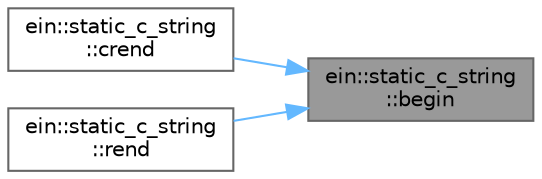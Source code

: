 digraph "ein::static_c_string::begin"
{
 // INTERACTIVE_SVG=YES
 // LATEX_PDF_SIZE
  bgcolor="transparent";
  edge [fontname=Helvetica,fontsize=10,labelfontname=Helvetica,labelfontsize=10];
  node [fontname=Helvetica,fontsize=10,shape=box,height=0.2,width=0.4];
  rankdir="RL";
  Node1 [id="Node000001",label="ein::static_c_string\l::begin",height=0.2,width=0.4,color="gray40", fillcolor="grey60", style="filled", fontcolor="black",tooltip="O(1)"];
  Node1 -> Node2 [id="edge1_Node000001_Node000002",dir="back",color="steelblue1",style="solid",tooltip=" "];
  Node2 [id="Node000002",label="ein::static_c_string\l::crend",height=0.2,width=0.4,color="grey40", fillcolor="white", style="filled",URL="$classein_1_1static__c__string.html#a23f0e2a3449246984a10a238b46a9274",tooltip="O(1)"];
  Node1 -> Node3 [id="edge2_Node000001_Node000003",dir="back",color="steelblue1",style="solid",tooltip=" "];
  Node3 [id="Node000003",label="ein::static_c_string\l::rend",height=0.2,width=0.4,color="grey40", fillcolor="white", style="filled",URL="$classein_1_1static__c__string.html#ad6c32ca8def63c5176034db5f7a8d7de",tooltip="O(1)"];
}
